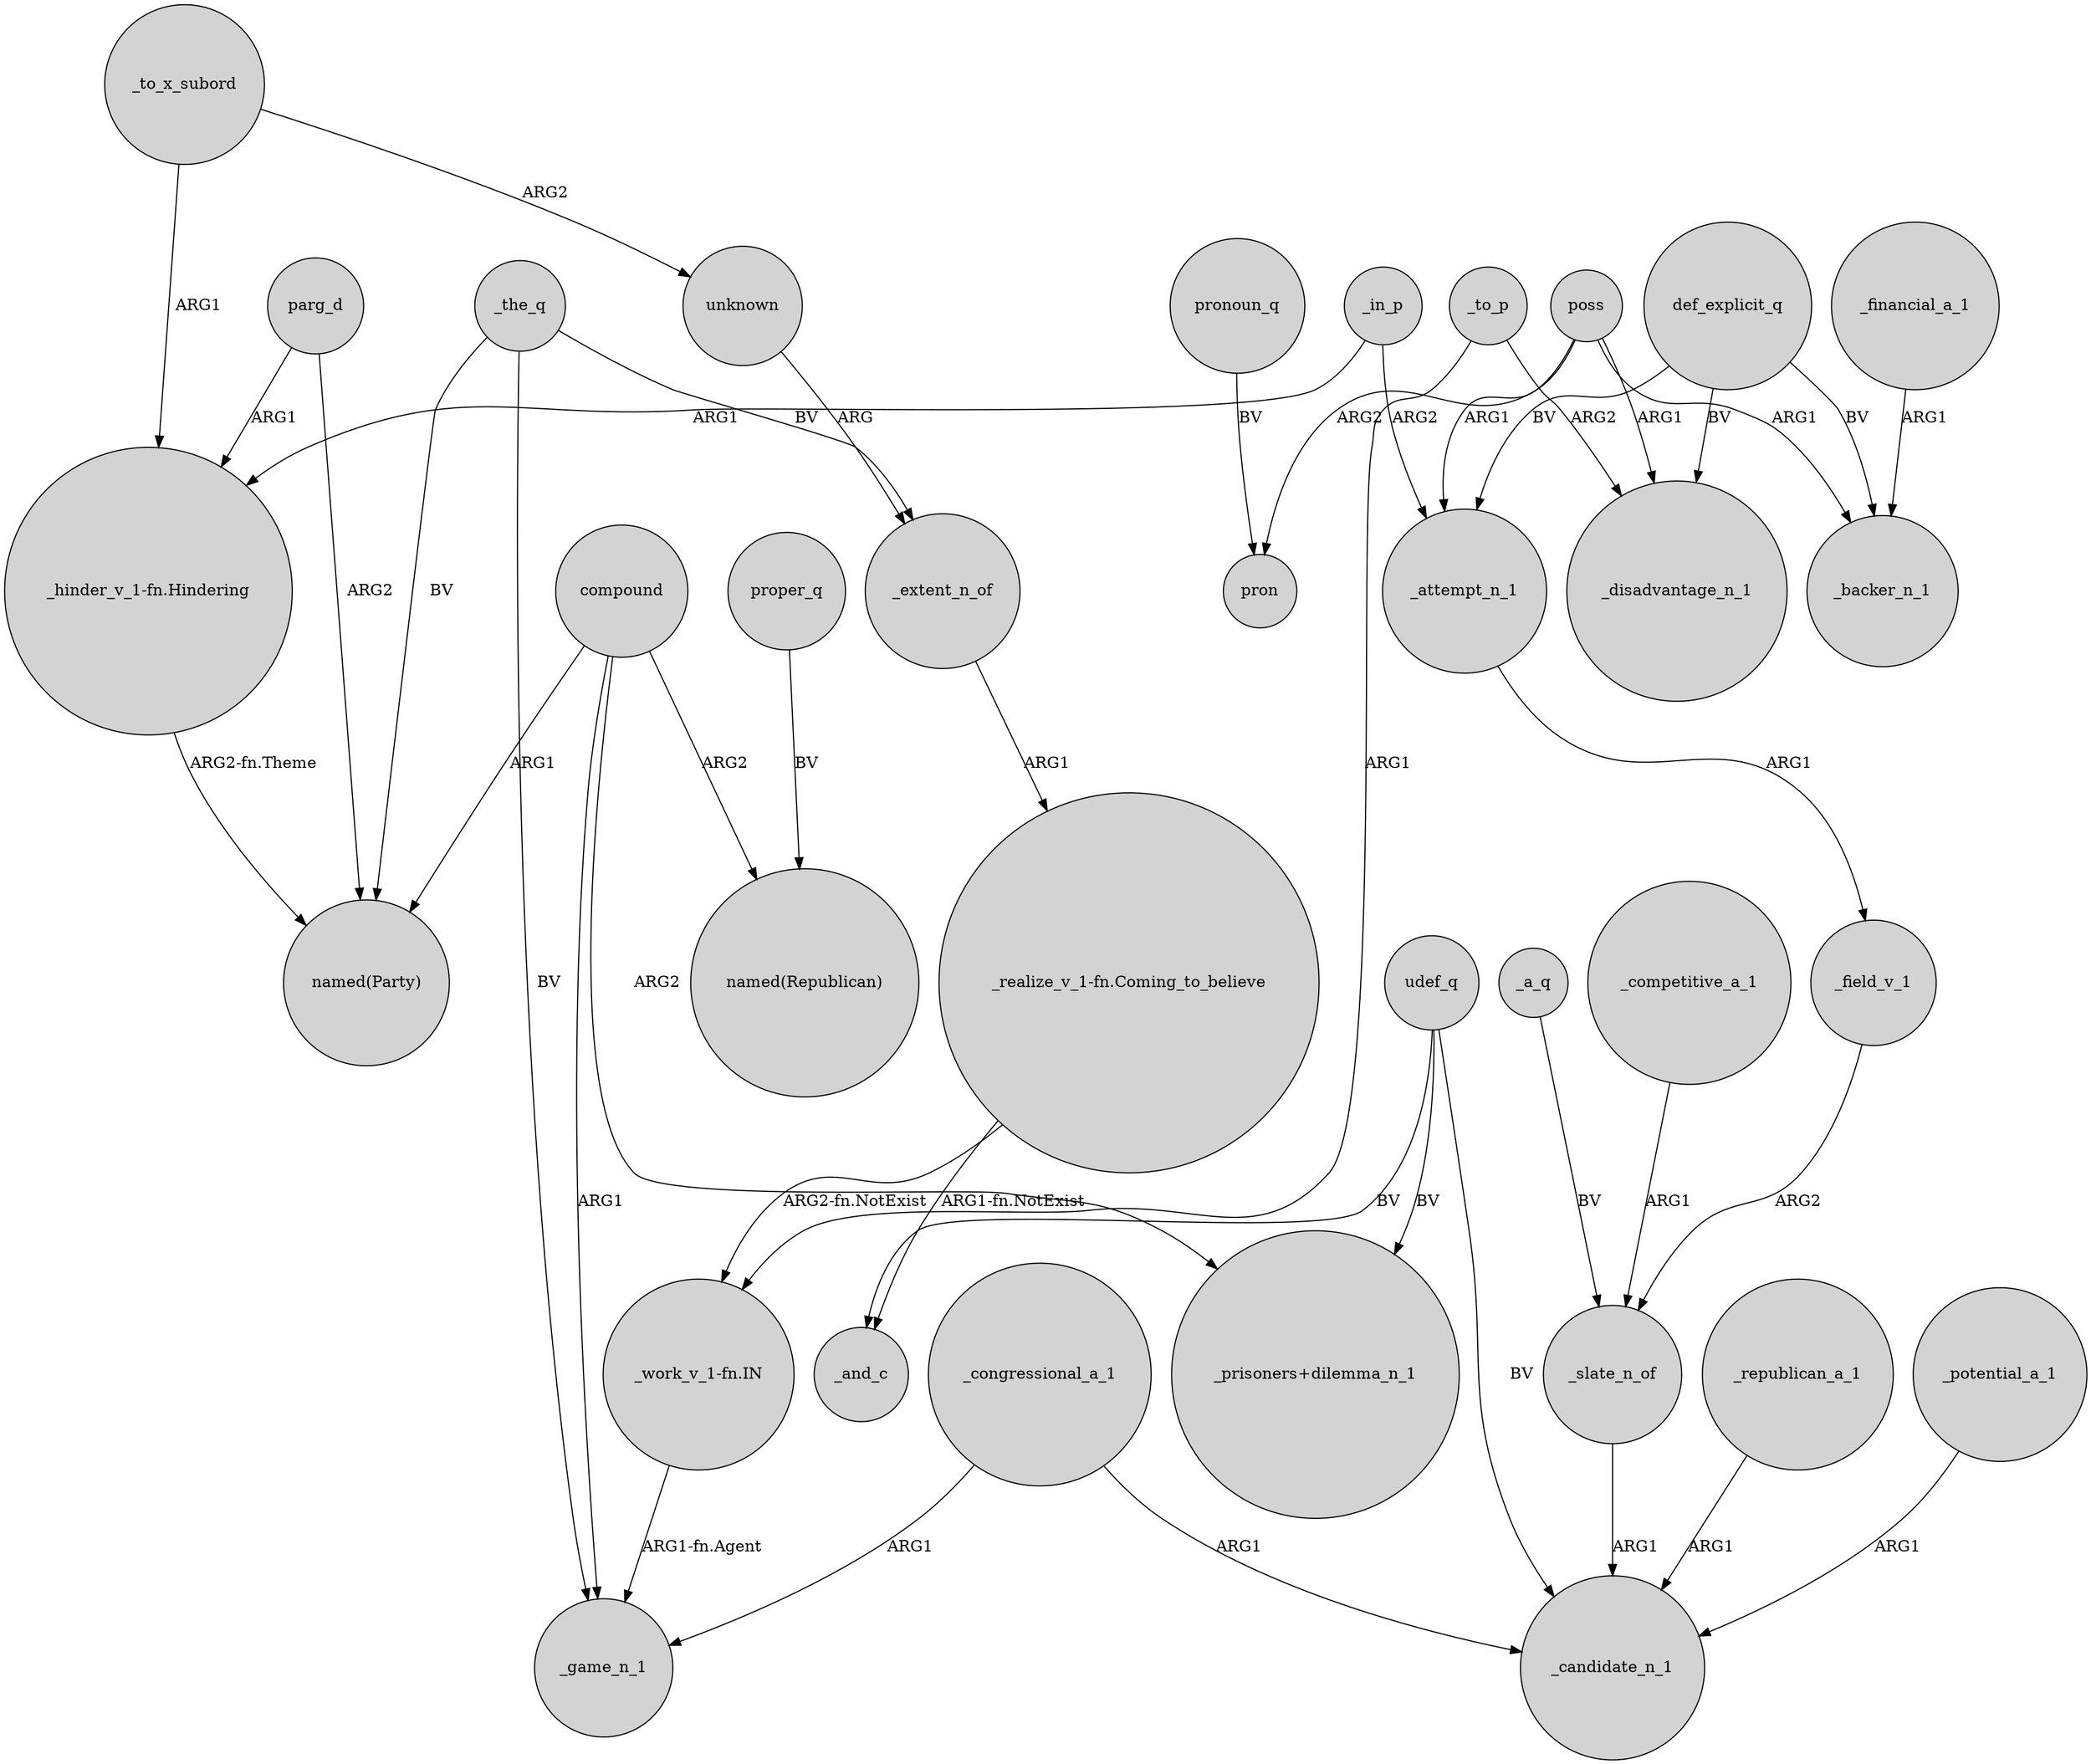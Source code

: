 digraph {
	node [shape=circle style=filled]
	_to_x_subord -> "_hinder_v_1-fn.Hindering" [label=ARG1]
	compound -> "named(Republican)" [label=ARG2]
	compound -> _game_n_1 [label=ARG1]
	_potential_a_1 -> _candidate_n_1 [label=ARG1]
	poss -> pron [label=ARG2]
	_in_p -> "_hinder_v_1-fn.Hindering" [label=ARG1]
	parg_d -> "_hinder_v_1-fn.Hindering" [label=ARG1]
	_attempt_n_1 -> _field_v_1 [label=ARG1]
	_to_p -> "_work_v_1-fn.IN" [label=ARG1]
	_extent_n_of -> "_realize_v_1-fn.Coming_to_believe" [label=ARG1]
	_financial_a_1 -> _backer_n_1 [label=ARG1]
	"_hinder_v_1-fn.Hindering" -> "named(Party)" [label="ARG2-fn.Theme"]
	compound -> "_prisoners+dilemma_n_1" [label=ARG2]
	parg_d -> "named(Party)" [label=ARG2]
	udef_q -> "_prisoners+dilemma_n_1" [label=BV]
	def_explicit_q -> _backer_n_1 [label=BV]
	poss -> _attempt_n_1 [label=ARG1]
	_a_q -> _slate_n_of [label=BV]
	poss -> _backer_n_1 [label=ARG1]
	_republican_a_1 -> _candidate_n_1 [label=ARG1]
	proper_q -> "named(Republican)" [label=BV]
	pronoun_q -> pron [label=BV]
	_the_q -> "named(Party)" [label=BV]
	"_realize_v_1-fn.Coming_to_believe" -> _and_c [label="ARG1-fn.NotExist"]
	_to_p -> _disadvantage_n_1 [label=ARG2]
	_congressional_a_1 -> _candidate_n_1 [label=ARG1]
	compound -> "named(Party)" [label=ARG1]
	poss -> _disadvantage_n_1 [label=ARG1]
	_to_x_subord -> unknown [label=ARG2]
	_in_p -> _attempt_n_1 [label=ARG2]
	_competitive_a_1 -> _slate_n_of [label=ARG1]
	_field_v_1 -> _slate_n_of [label=ARG2]
	_the_q -> _game_n_1 [label=BV]
	def_explicit_q -> _attempt_n_1 [label=BV]
	_congressional_a_1 -> _game_n_1 [label=ARG1]
	"_realize_v_1-fn.Coming_to_believe" -> "_work_v_1-fn.IN" [label="ARG2-fn.NotExist"]
	_the_q -> _extent_n_of [label=BV]
	_slate_n_of -> _candidate_n_1 [label=ARG1]
	def_explicit_q -> _disadvantage_n_1 [label=BV]
	udef_q -> _and_c [label=BV]
	"_work_v_1-fn.IN" -> _game_n_1 [label="ARG1-fn.Agent"]
	udef_q -> _candidate_n_1 [label=BV]
	unknown -> _extent_n_of [label=ARG]
}
